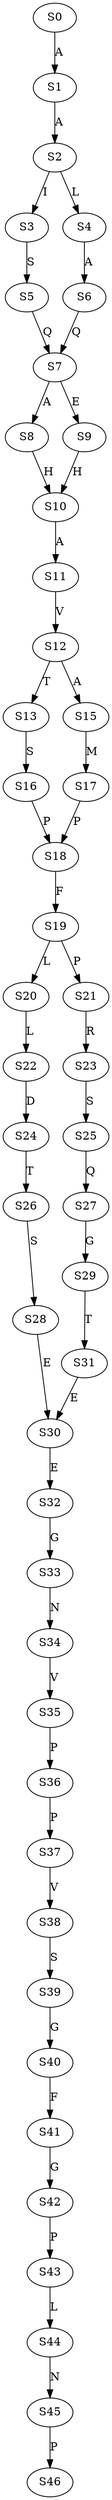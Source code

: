 strict digraph  {
	S0 -> S1 [ label = A ];
	S1 -> S2 [ label = A ];
	S2 -> S3 [ label = I ];
	S2 -> S4 [ label = L ];
	S3 -> S5 [ label = S ];
	S4 -> S6 [ label = A ];
	S5 -> S7 [ label = Q ];
	S6 -> S7 [ label = Q ];
	S7 -> S8 [ label = A ];
	S7 -> S9 [ label = E ];
	S8 -> S10 [ label = H ];
	S9 -> S10 [ label = H ];
	S10 -> S11 [ label = A ];
	S11 -> S12 [ label = V ];
	S12 -> S13 [ label = T ];
	S12 -> S15 [ label = A ];
	S13 -> S16 [ label = S ];
	S15 -> S17 [ label = M ];
	S16 -> S18 [ label = P ];
	S17 -> S18 [ label = P ];
	S18 -> S19 [ label = F ];
	S19 -> S20 [ label = L ];
	S19 -> S21 [ label = P ];
	S20 -> S22 [ label = L ];
	S21 -> S23 [ label = R ];
	S22 -> S24 [ label = D ];
	S23 -> S25 [ label = S ];
	S24 -> S26 [ label = T ];
	S25 -> S27 [ label = Q ];
	S26 -> S28 [ label = S ];
	S27 -> S29 [ label = G ];
	S28 -> S30 [ label = E ];
	S29 -> S31 [ label = T ];
	S30 -> S32 [ label = E ];
	S31 -> S30 [ label = E ];
	S32 -> S33 [ label = G ];
	S33 -> S34 [ label = N ];
	S34 -> S35 [ label = V ];
	S35 -> S36 [ label = P ];
	S36 -> S37 [ label = P ];
	S37 -> S38 [ label = V ];
	S38 -> S39 [ label = S ];
	S39 -> S40 [ label = G ];
	S40 -> S41 [ label = F ];
	S41 -> S42 [ label = G ];
	S42 -> S43 [ label = P ];
	S43 -> S44 [ label = L ];
	S44 -> S45 [ label = N ];
	S45 -> S46 [ label = P ];
}
